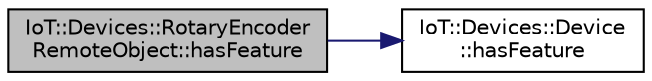 digraph "IoT::Devices::RotaryEncoderRemoteObject::hasFeature"
{
 // LATEX_PDF_SIZE
  edge [fontname="Helvetica",fontsize="10",labelfontname="Helvetica",labelfontsize="10"];
  node [fontname="Helvetica",fontsize="10",shape=record];
  rankdir="LR";
  Node1 [label="IoT::Devices::RotaryEncoder\lRemoteObject::hasFeature",height=0.2,width=0.4,color="black", fillcolor="grey75", style="filled", fontcolor="black",tooltip=" "];
  Node1 -> Node2 [color="midnightblue",fontsize="10",style="solid"];
  Node2 [label="IoT::Devices::Device\l::hasFeature",height=0.2,width=0.4,color="black", fillcolor="white", style="filled",URL="$classIoT_1_1Devices_1_1Device.html#a87a0c94f8dc079d50182d59d96e9dbc9",tooltip=" "];
}
